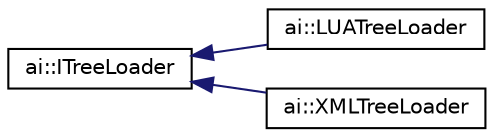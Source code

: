 digraph "Graphical Class Hierarchy"
{
  edge [fontname="Helvetica",fontsize="10",labelfontname="Helvetica",labelfontsize="10"];
  node [fontname="Helvetica",fontsize="10",shape=record];
  rankdir="LR";
  Node1 [label="ai::ITreeLoader",height=0.2,width=0.4,color="black", fillcolor="white", style="filled",URL="$classai_1_1ITreeLoader.html",tooltip="This class must be extended to load behaviour trees. The contract here is that the parsing only happe..."];
  Node1 -> Node2 [dir="back",color="midnightblue",fontsize="10",style="solid",fontname="Helvetica"];
  Node2 [label="ai::LUATreeLoader",height=0.2,width=0.4,color="black", fillcolor="white", style="filled",URL="$classai_1_1LUATreeLoader.html",tooltip="Implementation of ITreeLoader that gets its data from a lua script. "];
  Node1 -> Node3 [dir="back",color="midnightblue",fontsize="10",style="solid",fontname="Helvetica"];
  Node3 [label="ai::XMLTreeLoader",height=0.2,width=0.4,color="black", fillcolor="white", style="filled",URL="$classai_1_1XMLTreeLoader.html",tooltip="Implementation of ITreeLoader that gets its data from a xml file. "];
}
